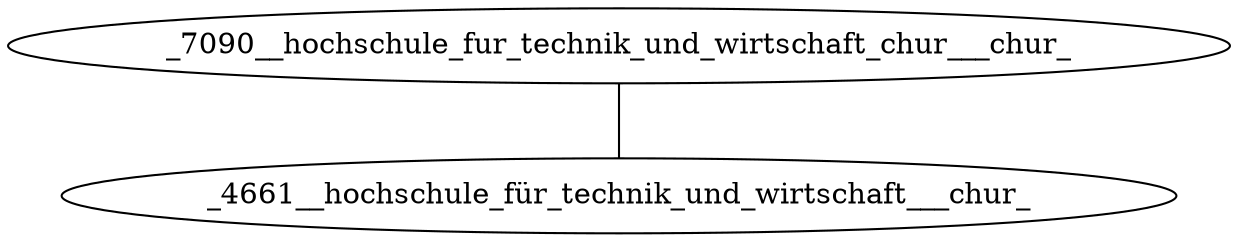 graph {
_7090__hochschule_fur_technik_und_wirtschaft_chur___chur_ -- _4661__hochschule_für_technik_und_wirtschaft___chur_
}